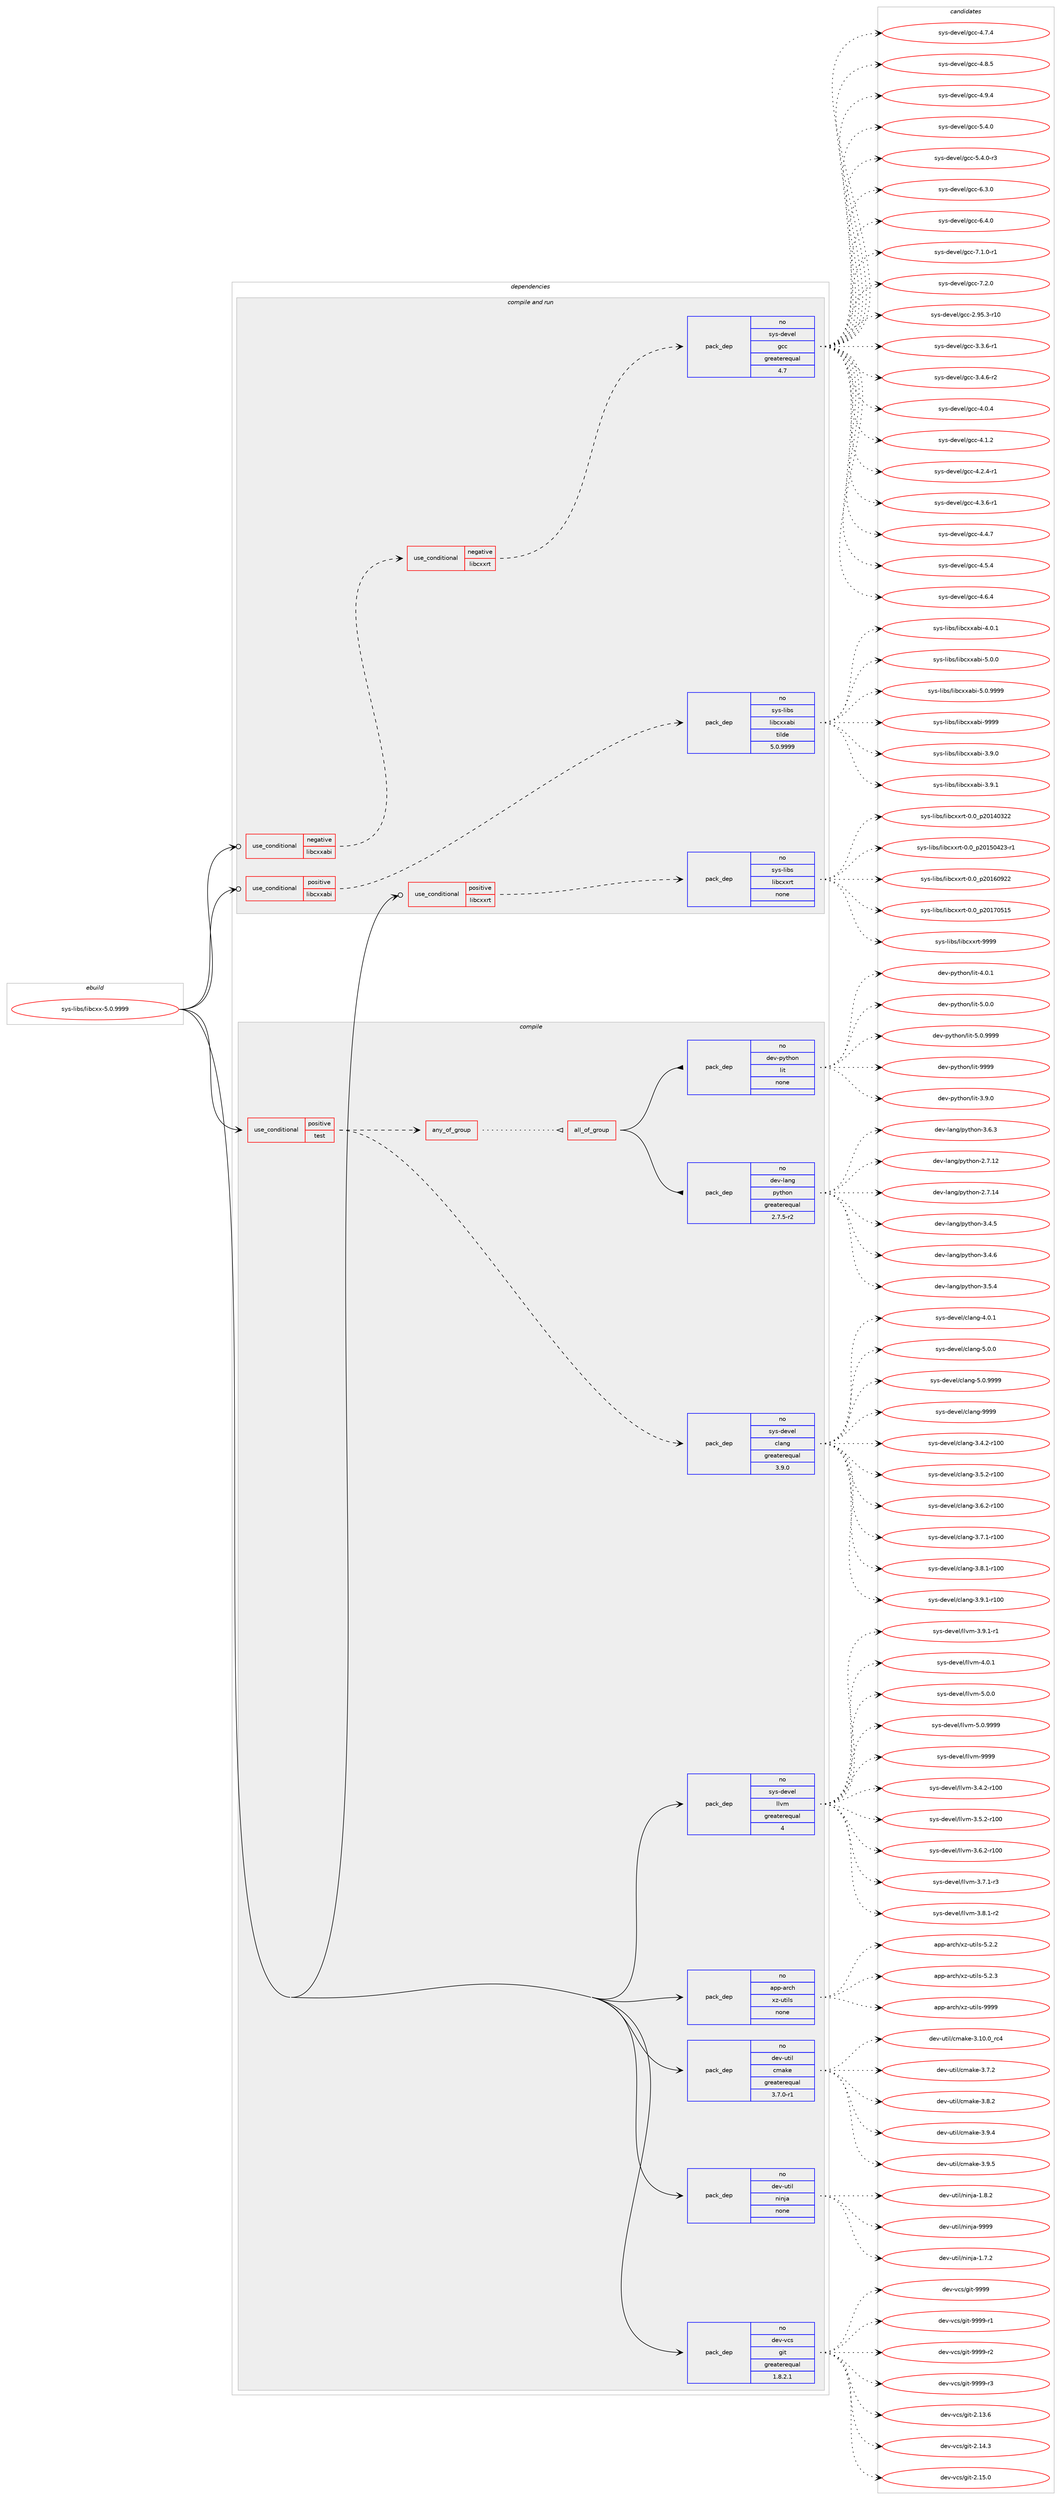 digraph prolog {

# *************
# Graph options
# *************

newrank=true;
concentrate=true;
compound=true;
graph [rankdir=LR,fontname=Helvetica,fontsize=10,ranksep=1.5];#, ranksep=2.5, nodesep=0.2];
edge  [arrowhead=vee];
node  [fontname=Helvetica,fontsize=10];

# **********
# The ebuild
# **********

subgraph cluster_leftcol {
color=gray;
rank=same;
label=<<i>ebuild</i>>;
id [label="sys-libs/libcxx-5.0.9999", color=red, width=4, href="../sys-libs/libcxx-5.0.9999.svg"];
}

# ****************
# The dependencies
# ****************

subgraph cluster_midcol {
color=gray;
label=<<i>dependencies</i>>;
subgraph cluster_compile {
fillcolor="#eeeeee";
style=filled;
label=<<i>compile</i>>;
subgraph cond118288 {
dependency494807 [label=<<TABLE BORDER="0" CELLBORDER="1" CELLSPACING="0" CELLPADDING="4"><TR><TD ROWSPAN="3" CELLPADDING="10">use_conditional</TD></TR><TR><TD>positive</TD></TR><TR><TD>test</TD></TR></TABLE>>, shape=none, color=red];
subgraph pack367783 {
dependency494808 [label=<<TABLE BORDER="0" CELLBORDER="1" CELLSPACING="0" CELLPADDING="4" WIDTH="220"><TR><TD ROWSPAN="6" CELLPADDING="30">pack_dep</TD></TR><TR><TD WIDTH="110">no</TD></TR><TR><TD>sys-devel</TD></TR><TR><TD>clang</TD></TR><TR><TD>greaterequal</TD></TR><TR><TD>3.9.0</TD></TR></TABLE>>, shape=none, color=blue];
}
dependency494807:e -> dependency494808:w [weight=20,style="dashed",arrowhead="vee"];
subgraph any8423 {
dependency494809 [label=<<TABLE BORDER="0" CELLBORDER="1" CELLSPACING="0" CELLPADDING="4"><TR><TD CELLPADDING="10">any_of_group</TD></TR></TABLE>>, shape=none, color=red];subgraph all316 {
dependency494810 [label=<<TABLE BORDER="0" CELLBORDER="1" CELLSPACING="0" CELLPADDING="4"><TR><TD CELLPADDING="10">all_of_group</TD></TR></TABLE>>, shape=none, color=red];subgraph pack367784 {
dependency494811 [label=<<TABLE BORDER="0" CELLBORDER="1" CELLSPACING="0" CELLPADDING="4" WIDTH="220"><TR><TD ROWSPAN="6" CELLPADDING="30">pack_dep</TD></TR><TR><TD WIDTH="110">no</TD></TR><TR><TD>dev-lang</TD></TR><TR><TD>python</TD></TR><TR><TD>greaterequal</TD></TR><TR><TD>2.7.5-r2</TD></TR></TABLE>>, shape=none, color=blue];
}
dependency494810:e -> dependency494811:w [weight=20,style="solid",arrowhead="inv"];
subgraph pack367785 {
dependency494812 [label=<<TABLE BORDER="0" CELLBORDER="1" CELLSPACING="0" CELLPADDING="4" WIDTH="220"><TR><TD ROWSPAN="6" CELLPADDING="30">pack_dep</TD></TR><TR><TD WIDTH="110">no</TD></TR><TR><TD>dev-python</TD></TR><TR><TD>lit</TD></TR><TR><TD>none</TD></TR><TR><TD></TD></TR></TABLE>>, shape=none, color=blue];
}
dependency494810:e -> dependency494812:w [weight=20,style="solid",arrowhead="inv"];
}
dependency494809:e -> dependency494810:w [weight=20,style="dotted",arrowhead="oinv"];
}
dependency494807:e -> dependency494809:w [weight=20,style="dashed",arrowhead="vee"];
}
id:e -> dependency494807:w [weight=20,style="solid",arrowhead="vee"];
subgraph pack367786 {
dependency494813 [label=<<TABLE BORDER="0" CELLBORDER="1" CELLSPACING="0" CELLPADDING="4" WIDTH="220"><TR><TD ROWSPAN="6" CELLPADDING="30">pack_dep</TD></TR><TR><TD WIDTH="110">no</TD></TR><TR><TD>app-arch</TD></TR><TR><TD>xz-utils</TD></TR><TR><TD>none</TD></TR><TR><TD></TD></TR></TABLE>>, shape=none, color=blue];
}
id:e -> dependency494813:w [weight=20,style="solid",arrowhead="vee"];
subgraph pack367787 {
dependency494814 [label=<<TABLE BORDER="0" CELLBORDER="1" CELLSPACING="0" CELLPADDING="4" WIDTH="220"><TR><TD ROWSPAN="6" CELLPADDING="30">pack_dep</TD></TR><TR><TD WIDTH="110">no</TD></TR><TR><TD>dev-util</TD></TR><TR><TD>cmake</TD></TR><TR><TD>greaterequal</TD></TR><TR><TD>3.7.0-r1</TD></TR></TABLE>>, shape=none, color=blue];
}
id:e -> dependency494814:w [weight=20,style="solid",arrowhead="vee"];
subgraph pack367788 {
dependency494815 [label=<<TABLE BORDER="0" CELLBORDER="1" CELLSPACING="0" CELLPADDING="4" WIDTH="220"><TR><TD ROWSPAN="6" CELLPADDING="30">pack_dep</TD></TR><TR><TD WIDTH="110">no</TD></TR><TR><TD>dev-util</TD></TR><TR><TD>ninja</TD></TR><TR><TD>none</TD></TR><TR><TD></TD></TR></TABLE>>, shape=none, color=blue];
}
id:e -> dependency494815:w [weight=20,style="solid",arrowhead="vee"];
subgraph pack367789 {
dependency494816 [label=<<TABLE BORDER="0" CELLBORDER="1" CELLSPACING="0" CELLPADDING="4" WIDTH="220"><TR><TD ROWSPAN="6" CELLPADDING="30">pack_dep</TD></TR><TR><TD WIDTH="110">no</TD></TR><TR><TD>dev-vcs</TD></TR><TR><TD>git</TD></TR><TR><TD>greaterequal</TD></TR><TR><TD>1.8.2.1</TD></TR></TABLE>>, shape=none, color=blue];
}
id:e -> dependency494816:w [weight=20,style="solid",arrowhead="vee"];
subgraph pack367790 {
dependency494817 [label=<<TABLE BORDER="0" CELLBORDER="1" CELLSPACING="0" CELLPADDING="4" WIDTH="220"><TR><TD ROWSPAN="6" CELLPADDING="30">pack_dep</TD></TR><TR><TD WIDTH="110">no</TD></TR><TR><TD>sys-devel</TD></TR><TR><TD>llvm</TD></TR><TR><TD>greaterequal</TD></TR><TR><TD>4</TD></TR></TABLE>>, shape=none, color=blue];
}
id:e -> dependency494817:w [weight=20,style="solid",arrowhead="vee"];
}
subgraph cluster_compileandrun {
fillcolor="#eeeeee";
style=filled;
label=<<i>compile and run</i>>;
subgraph cond118289 {
dependency494818 [label=<<TABLE BORDER="0" CELLBORDER="1" CELLSPACING="0" CELLPADDING="4"><TR><TD ROWSPAN="3" CELLPADDING="10">use_conditional</TD></TR><TR><TD>negative</TD></TR><TR><TD>libcxxabi</TD></TR></TABLE>>, shape=none, color=red];
subgraph cond118290 {
dependency494819 [label=<<TABLE BORDER="0" CELLBORDER="1" CELLSPACING="0" CELLPADDING="4"><TR><TD ROWSPAN="3" CELLPADDING="10">use_conditional</TD></TR><TR><TD>negative</TD></TR><TR><TD>libcxxrt</TD></TR></TABLE>>, shape=none, color=red];
subgraph pack367791 {
dependency494820 [label=<<TABLE BORDER="0" CELLBORDER="1" CELLSPACING="0" CELLPADDING="4" WIDTH="220"><TR><TD ROWSPAN="6" CELLPADDING="30">pack_dep</TD></TR><TR><TD WIDTH="110">no</TD></TR><TR><TD>sys-devel</TD></TR><TR><TD>gcc</TD></TR><TR><TD>greaterequal</TD></TR><TR><TD>4.7</TD></TR></TABLE>>, shape=none, color=blue];
}
dependency494819:e -> dependency494820:w [weight=20,style="dashed",arrowhead="vee"];
}
dependency494818:e -> dependency494819:w [weight=20,style="dashed",arrowhead="vee"];
}
id:e -> dependency494818:w [weight=20,style="solid",arrowhead="odotvee"];
subgraph cond118291 {
dependency494821 [label=<<TABLE BORDER="0" CELLBORDER="1" CELLSPACING="0" CELLPADDING="4"><TR><TD ROWSPAN="3" CELLPADDING="10">use_conditional</TD></TR><TR><TD>positive</TD></TR><TR><TD>libcxxabi</TD></TR></TABLE>>, shape=none, color=red];
subgraph pack367792 {
dependency494822 [label=<<TABLE BORDER="0" CELLBORDER="1" CELLSPACING="0" CELLPADDING="4" WIDTH="220"><TR><TD ROWSPAN="6" CELLPADDING="30">pack_dep</TD></TR><TR><TD WIDTH="110">no</TD></TR><TR><TD>sys-libs</TD></TR><TR><TD>libcxxabi</TD></TR><TR><TD>tilde</TD></TR><TR><TD>5.0.9999</TD></TR></TABLE>>, shape=none, color=blue];
}
dependency494821:e -> dependency494822:w [weight=20,style="dashed",arrowhead="vee"];
}
id:e -> dependency494821:w [weight=20,style="solid",arrowhead="odotvee"];
subgraph cond118292 {
dependency494823 [label=<<TABLE BORDER="0" CELLBORDER="1" CELLSPACING="0" CELLPADDING="4"><TR><TD ROWSPAN="3" CELLPADDING="10">use_conditional</TD></TR><TR><TD>positive</TD></TR><TR><TD>libcxxrt</TD></TR></TABLE>>, shape=none, color=red];
subgraph pack367793 {
dependency494824 [label=<<TABLE BORDER="0" CELLBORDER="1" CELLSPACING="0" CELLPADDING="4" WIDTH="220"><TR><TD ROWSPAN="6" CELLPADDING="30">pack_dep</TD></TR><TR><TD WIDTH="110">no</TD></TR><TR><TD>sys-libs</TD></TR><TR><TD>libcxxrt</TD></TR><TR><TD>none</TD></TR><TR><TD></TD></TR></TABLE>>, shape=none, color=blue];
}
dependency494823:e -> dependency494824:w [weight=20,style="dashed",arrowhead="vee"];
}
id:e -> dependency494823:w [weight=20,style="solid",arrowhead="odotvee"];
}
subgraph cluster_run {
fillcolor="#eeeeee";
style=filled;
label=<<i>run</i>>;
}
}

# **************
# The candidates
# **************

subgraph cluster_choices {
rank=same;
color=gray;
label=<<i>candidates</i>>;

subgraph choice367783 {
color=black;
nodesep=1;
choice1151211154510010111810110847991089711010345514652465045114494848 [label="sys-devel/clang-3.4.2-r100", color=red, width=4,href="../sys-devel/clang-3.4.2-r100.svg"];
choice1151211154510010111810110847991089711010345514653465045114494848 [label="sys-devel/clang-3.5.2-r100", color=red, width=4,href="../sys-devel/clang-3.5.2-r100.svg"];
choice1151211154510010111810110847991089711010345514654465045114494848 [label="sys-devel/clang-3.6.2-r100", color=red, width=4,href="../sys-devel/clang-3.6.2-r100.svg"];
choice1151211154510010111810110847991089711010345514655464945114494848 [label="sys-devel/clang-3.7.1-r100", color=red, width=4,href="../sys-devel/clang-3.7.1-r100.svg"];
choice1151211154510010111810110847991089711010345514656464945114494848 [label="sys-devel/clang-3.8.1-r100", color=red, width=4,href="../sys-devel/clang-3.8.1-r100.svg"];
choice1151211154510010111810110847991089711010345514657464945114494848 [label="sys-devel/clang-3.9.1-r100", color=red, width=4,href="../sys-devel/clang-3.9.1-r100.svg"];
choice11512111545100101118101108479910897110103455246484649 [label="sys-devel/clang-4.0.1", color=red, width=4,href="../sys-devel/clang-4.0.1.svg"];
choice11512111545100101118101108479910897110103455346484648 [label="sys-devel/clang-5.0.0", color=red, width=4,href="../sys-devel/clang-5.0.0.svg"];
choice11512111545100101118101108479910897110103455346484657575757 [label="sys-devel/clang-5.0.9999", color=red, width=4,href="../sys-devel/clang-5.0.9999.svg"];
choice115121115451001011181011084799108971101034557575757 [label="sys-devel/clang-9999", color=red, width=4,href="../sys-devel/clang-9999.svg"];
dependency494808:e -> choice1151211154510010111810110847991089711010345514652465045114494848:w [style=dotted,weight="100"];
dependency494808:e -> choice1151211154510010111810110847991089711010345514653465045114494848:w [style=dotted,weight="100"];
dependency494808:e -> choice1151211154510010111810110847991089711010345514654465045114494848:w [style=dotted,weight="100"];
dependency494808:e -> choice1151211154510010111810110847991089711010345514655464945114494848:w [style=dotted,weight="100"];
dependency494808:e -> choice1151211154510010111810110847991089711010345514656464945114494848:w [style=dotted,weight="100"];
dependency494808:e -> choice1151211154510010111810110847991089711010345514657464945114494848:w [style=dotted,weight="100"];
dependency494808:e -> choice11512111545100101118101108479910897110103455246484649:w [style=dotted,weight="100"];
dependency494808:e -> choice11512111545100101118101108479910897110103455346484648:w [style=dotted,weight="100"];
dependency494808:e -> choice11512111545100101118101108479910897110103455346484657575757:w [style=dotted,weight="100"];
dependency494808:e -> choice115121115451001011181011084799108971101034557575757:w [style=dotted,weight="100"];
}
subgraph choice367784 {
color=black;
nodesep=1;
choice10010111845108971101034711212111610411111045504655464950 [label="dev-lang/python-2.7.12", color=red, width=4,href="../dev-lang/python-2.7.12.svg"];
choice10010111845108971101034711212111610411111045504655464952 [label="dev-lang/python-2.7.14", color=red, width=4,href="../dev-lang/python-2.7.14.svg"];
choice100101118451089711010347112121116104111110455146524653 [label="dev-lang/python-3.4.5", color=red, width=4,href="../dev-lang/python-3.4.5.svg"];
choice100101118451089711010347112121116104111110455146524654 [label="dev-lang/python-3.4.6", color=red, width=4,href="../dev-lang/python-3.4.6.svg"];
choice100101118451089711010347112121116104111110455146534652 [label="dev-lang/python-3.5.4", color=red, width=4,href="../dev-lang/python-3.5.4.svg"];
choice100101118451089711010347112121116104111110455146544651 [label="dev-lang/python-3.6.3", color=red, width=4,href="../dev-lang/python-3.6.3.svg"];
dependency494811:e -> choice10010111845108971101034711212111610411111045504655464950:w [style=dotted,weight="100"];
dependency494811:e -> choice10010111845108971101034711212111610411111045504655464952:w [style=dotted,weight="100"];
dependency494811:e -> choice100101118451089711010347112121116104111110455146524653:w [style=dotted,weight="100"];
dependency494811:e -> choice100101118451089711010347112121116104111110455146524654:w [style=dotted,weight="100"];
dependency494811:e -> choice100101118451089711010347112121116104111110455146534652:w [style=dotted,weight="100"];
dependency494811:e -> choice100101118451089711010347112121116104111110455146544651:w [style=dotted,weight="100"];
}
subgraph choice367785 {
color=black;
nodesep=1;
choice1001011184511212111610411111047108105116455146574648 [label="dev-python/lit-3.9.0", color=red, width=4,href="../dev-python/lit-3.9.0.svg"];
choice1001011184511212111610411111047108105116455246484649 [label="dev-python/lit-4.0.1", color=red, width=4,href="../dev-python/lit-4.0.1.svg"];
choice1001011184511212111610411111047108105116455346484648 [label="dev-python/lit-5.0.0", color=red, width=4,href="../dev-python/lit-5.0.0.svg"];
choice1001011184511212111610411111047108105116455346484657575757 [label="dev-python/lit-5.0.9999", color=red, width=4,href="../dev-python/lit-5.0.9999.svg"];
choice10010111845112121116104111110471081051164557575757 [label="dev-python/lit-9999", color=red, width=4,href="../dev-python/lit-9999.svg"];
dependency494812:e -> choice1001011184511212111610411111047108105116455146574648:w [style=dotted,weight="100"];
dependency494812:e -> choice1001011184511212111610411111047108105116455246484649:w [style=dotted,weight="100"];
dependency494812:e -> choice1001011184511212111610411111047108105116455346484648:w [style=dotted,weight="100"];
dependency494812:e -> choice1001011184511212111610411111047108105116455346484657575757:w [style=dotted,weight="100"];
dependency494812:e -> choice10010111845112121116104111110471081051164557575757:w [style=dotted,weight="100"];
}
subgraph choice367786 {
color=black;
nodesep=1;
choice971121124597114991044712012245117116105108115455346504650 [label="app-arch/xz-utils-5.2.2", color=red, width=4,href="../app-arch/xz-utils-5.2.2.svg"];
choice971121124597114991044712012245117116105108115455346504651 [label="app-arch/xz-utils-5.2.3", color=red, width=4,href="../app-arch/xz-utils-5.2.3.svg"];
choice9711211245971149910447120122451171161051081154557575757 [label="app-arch/xz-utils-9999", color=red, width=4,href="../app-arch/xz-utils-9999.svg"];
dependency494813:e -> choice971121124597114991044712012245117116105108115455346504650:w [style=dotted,weight="100"];
dependency494813:e -> choice971121124597114991044712012245117116105108115455346504651:w [style=dotted,weight="100"];
dependency494813:e -> choice9711211245971149910447120122451171161051081154557575757:w [style=dotted,weight="100"];
}
subgraph choice367787 {
color=black;
nodesep=1;
choice1001011184511711610510847991099710710145514649484648951149952 [label="dev-util/cmake-3.10.0_rc4", color=red, width=4,href="../dev-util/cmake-3.10.0_rc4.svg"];
choice10010111845117116105108479910997107101455146554650 [label="dev-util/cmake-3.7.2", color=red, width=4,href="../dev-util/cmake-3.7.2.svg"];
choice10010111845117116105108479910997107101455146564650 [label="dev-util/cmake-3.8.2", color=red, width=4,href="../dev-util/cmake-3.8.2.svg"];
choice10010111845117116105108479910997107101455146574652 [label="dev-util/cmake-3.9.4", color=red, width=4,href="../dev-util/cmake-3.9.4.svg"];
choice10010111845117116105108479910997107101455146574653 [label="dev-util/cmake-3.9.5", color=red, width=4,href="../dev-util/cmake-3.9.5.svg"];
dependency494814:e -> choice1001011184511711610510847991099710710145514649484648951149952:w [style=dotted,weight="100"];
dependency494814:e -> choice10010111845117116105108479910997107101455146554650:w [style=dotted,weight="100"];
dependency494814:e -> choice10010111845117116105108479910997107101455146564650:w [style=dotted,weight="100"];
dependency494814:e -> choice10010111845117116105108479910997107101455146574652:w [style=dotted,weight="100"];
dependency494814:e -> choice10010111845117116105108479910997107101455146574653:w [style=dotted,weight="100"];
}
subgraph choice367788 {
color=black;
nodesep=1;
choice100101118451171161051084711010511010697454946554650 [label="dev-util/ninja-1.7.2", color=red, width=4,href="../dev-util/ninja-1.7.2.svg"];
choice100101118451171161051084711010511010697454946564650 [label="dev-util/ninja-1.8.2", color=red, width=4,href="../dev-util/ninja-1.8.2.svg"];
choice1001011184511711610510847110105110106974557575757 [label="dev-util/ninja-9999", color=red, width=4,href="../dev-util/ninja-9999.svg"];
dependency494815:e -> choice100101118451171161051084711010511010697454946554650:w [style=dotted,weight="100"];
dependency494815:e -> choice100101118451171161051084711010511010697454946564650:w [style=dotted,weight="100"];
dependency494815:e -> choice1001011184511711610510847110105110106974557575757:w [style=dotted,weight="100"];
}
subgraph choice367789 {
color=black;
nodesep=1;
choice10010111845118991154710310511645504649514654 [label="dev-vcs/git-2.13.6", color=red, width=4,href="../dev-vcs/git-2.13.6.svg"];
choice10010111845118991154710310511645504649524651 [label="dev-vcs/git-2.14.3", color=red, width=4,href="../dev-vcs/git-2.14.3.svg"];
choice10010111845118991154710310511645504649534648 [label="dev-vcs/git-2.15.0", color=red, width=4,href="../dev-vcs/git-2.15.0.svg"];
choice1001011184511899115471031051164557575757 [label="dev-vcs/git-9999", color=red, width=4,href="../dev-vcs/git-9999.svg"];
choice10010111845118991154710310511645575757574511449 [label="dev-vcs/git-9999-r1", color=red, width=4,href="../dev-vcs/git-9999-r1.svg"];
choice10010111845118991154710310511645575757574511450 [label="dev-vcs/git-9999-r2", color=red, width=4,href="../dev-vcs/git-9999-r2.svg"];
choice10010111845118991154710310511645575757574511451 [label="dev-vcs/git-9999-r3", color=red, width=4,href="../dev-vcs/git-9999-r3.svg"];
dependency494816:e -> choice10010111845118991154710310511645504649514654:w [style=dotted,weight="100"];
dependency494816:e -> choice10010111845118991154710310511645504649524651:w [style=dotted,weight="100"];
dependency494816:e -> choice10010111845118991154710310511645504649534648:w [style=dotted,weight="100"];
dependency494816:e -> choice1001011184511899115471031051164557575757:w [style=dotted,weight="100"];
dependency494816:e -> choice10010111845118991154710310511645575757574511449:w [style=dotted,weight="100"];
dependency494816:e -> choice10010111845118991154710310511645575757574511450:w [style=dotted,weight="100"];
dependency494816:e -> choice10010111845118991154710310511645575757574511451:w [style=dotted,weight="100"];
}
subgraph choice367790 {
color=black;
nodesep=1;
choice115121115451001011181011084710810811810945514652465045114494848 [label="sys-devel/llvm-3.4.2-r100", color=red, width=4,href="../sys-devel/llvm-3.4.2-r100.svg"];
choice115121115451001011181011084710810811810945514653465045114494848 [label="sys-devel/llvm-3.5.2-r100", color=red, width=4,href="../sys-devel/llvm-3.5.2-r100.svg"];
choice115121115451001011181011084710810811810945514654465045114494848 [label="sys-devel/llvm-3.6.2-r100", color=red, width=4,href="../sys-devel/llvm-3.6.2-r100.svg"];
choice11512111545100101118101108471081081181094551465546494511451 [label="sys-devel/llvm-3.7.1-r3", color=red, width=4,href="../sys-devel/llvm-3.7.1-r3.svg"];
choice11512111545100101118101108471081081181094551465646494511450 [label="sys-devel/llvm-3.8.1-r2", color=red, width=4,href="../sys-devel/llvm-3.8.1-r2.svg"];
choice11512111545100101118101108471081081181094551465746494511449 [label="sys-devel/llvm-3.9.1-r1", color=red, width=4,href="../sys-devel/llvm-3.9.1-r1.svg"];
choice1151211154510010111810110847108108118109455246484649 [label="sys-devel/llvm-4.0.1", color=red, width=4,href="../sys-devel/llvm-4.0.1.svg"];
choice1151211154510010111810110847108108118109455346484648 [label="sys-devel/llvm-5.0.0", color=red, width=4,href="../sys-devel/llvm-5.0.0.svg"];
choice1151211154510010111810110847108108118109455346484657575757 [label="sys-devel/llvm-5.0.9999", color=red, width=4,href="../sys-devel/llvm-5.0.9999.svg"];
choice11512111545100101118101108471081081181094557575757 [label="sys-devel/llvm-9999", color=red, width=4,href="../sys-devel/llvm-9999.svg"];
dependency494817:e -> choice115121115451001011181011084710810811810945514652465045114494848:w [style=dotted,weight="100"];
dependency494817:e -> choice115121115451001011181011084710810811810945514653465045114494848:w [style=dotted,weight="100"];
dependency494817:e -> choice115121115451001011181011084710810811810945514654465045114494848:w [style=dotted,weight="100"];
dependency494817:e -> choice11512111545100101118101108471081081181094551465546494511451:w [style=dotted,weight="100"];
dependency494817:e -> choice11512111545100101118101108471081081181094551465646494511450:w [style=dotted,weight="100"];
dependency494817:e -> choice11512111545100101118101108471081081181094551465746494511449:w [style=dotted,weight="100"];
dependency494817:e -> choice1151211154510010111810110847108108118109455246484649:w [style=dotted,weight="100"];
dependency494817:e -> choice1151211154510010111810110847108108118109455346484648:w [style=dotted,weight="100"];
dependency494817:e -> choice1151211154510010111810110847108108118109455346484657575757:w [style=dotted,weight="100"];
dependency494817:e -> choice11512111545100101118101108471081081181094557575757:w [style=dotted,weight="100"];
}
subgraph choice367791 {
color=black;
nodesep=1;
choice1151211154510010111810110847103999945504657534651451144948 [label="sys-devel/gcc-2.95.3-r10", color=red, width=4,href="../sys-devel/gcc-2.95.3-r10.svg"];
choice115121115451001011181011084710399994551465146544511449 [label="sys-devel/gcc-3.3.6-r1", color=red, width=4,href="../sys-devel/gcc-3.3.6-r1.svg"];
choice115121115451001011181011084710399994551465246544511450 [label="sys-devel/gcc-3.4.6-r2", color=red, width=4,href="../sys-devel/gcc-3.4.6-r2.svg"];
choice11512111545100101118101108471039999455246484652 [label="sys-devel/gcc-4.0.4", color=red, width=4,href="../sys-devel/gcc-4.0.4.svg"];
choice11512111545100101118101108471039999455246494650 [label="sys-devel/gcc-4.1.2", color=red, width=4,href="../sys-devel/gcc-4.1.2.svg"];
choice115121115451001011181011084710399994552465046524511449 [label="sys-devel/gcc-4.2.4-r1", color=red, width=4,href="../sys-devel/gcc-4.2.4-r1.svg"];
choice115121115451001011181011084710399994552465146544511449 [label="sys-devel/gcc-4.3.6-r1", color=red, width=4,href="../sys-devel/gcc-4.3.6-r1.svg"];
choice11512111545100101118101108471039999455246524655 [label="sys-devel/gcc-4.4.7", color=red, width=4,href="../sys-devel/gcc-4.4.7.svg"];
choice11512111545100101118101108471039999455246534652 [label="sys-devel/gcc-4.5.4", color=red, width=4,href="../sys-devel/gcc-4.5.4.svg"];
choice11512111545100101118101108471039999455246544652 [label="sys-devel/gcc-4.6.4", color=red, width=4,href="../sys-devel/gcc-4.6.4.svg"];
choice11512111545100101118101108471039999455246554652 [label="sys-devel/gcc-4.7.4", color=red, width=4,href="../sys-devel/gcc-4.7.4.svg"];
choice11512111545100101118101108471039999455246564653 [label="sys-devel/gcc-4.8.5", color=red, width=4,href="../sys-devel/gcc-4.8.5.svg"];
choice11512111545100101118101108471039999455246574652 [label="sys-devel/gcc-4.9.4", color=red, width=4,href="../sys-devel/gcc-4.9.4.svg"];
choice11512111545100101118101108471039999455346524648 [label="sys-devel/gcc-5.4.0", color=red, width=4,href="../sys-devel/gcc-5.4.0.svg"];
choice115121115451001011181011084710399994553465246484511451 [label="sys-devel/gcc-5.4.0-r3", color=red, width=4,href="../sys-devel/gcc-5.4.0-r3.svg"];
choice11512111545100101118101108471039999455446514648 [label="sys-devel/gcc-6.3.0", color=red, width=4,href="../sys-devel/gcc-6.3.0.svg"];
choice11512111545100101118101108471039999455446524648 [label="sys-devel/gcc-6.4.0", color=red, width=4,href="../sys-devel/gcc-6.4.0.svg"];
choice115121115451001011181011084710399994555464946484511449 [label="sys-devel/gcc-7.1.0-r1", color=red, width=4,href="../sys-devel/gcc-7.1.0-r1.svg"];
choice11512111545100101118101108471039999455546504648 [label="sys-devel/gcc-7.2.0", color=red, width=4,href="../sys-devel/gcc-7.2.0.svg"];
dependency494820:e -> choice1151211154510010111810110847103999945504657534651451144948:w [style=dotted,weight="100"];
dependency494820:e -> choice115121115451001011181011084710399994551465146544511449:w [style=dotted,weight="100"];
dependency494820:e -> choice115121115451001011181011084710399994551465246544511450:w [style=dotted,weight="100"];
dependency494820:e -> choice11512111545100101118101108471039999455246484652:w [style=dotted,weight="100"];
dependency494820:e -> choice11512111545100101118101108471039999455246494650:w [style=dotted,weight="100"];
dependency494820:e -> choice115121115451001011181011084710399994552465046524511449:w [style=dotted,weight="100"];
dependency494820:e -> choice115121115451001011181011084710399994552465146544511449:w [style=dotted,weight="100"];
dependency494820:e -> choice11512111545100101118101108471039999455246524655:w [style=dotted,weight="100"];
dependency494820:e -> choice11512111545100101118101108471039999455246534652:w [style=dotted,weight="100"];
dependency494820:e -> choice11512111545100101118101108471039999455246544652:w [style=dotted,weight="100"];
dependency494820:e -> choice11512111545100101118101108471039999455246554652:w [style=dotted,weight="100"];
dependency494820:e -> choice11512111545100101118101108471039999455246564653:w [style=dotted,weight="100"];
dependency494820:e -> choice11512111545100101118101108471039999455246574652:w [style=dotted,weight="100"];
dependency494820:e -> choice11512111545100101118101108471039999455346524648:w [style=dotted,weight="100"];
dependency494820:e -> choice115121115451001011181011084710399994553465246484511451:w [style=dotted,weight="100"];
dependency494820:e -> choice11512111545100101118101108471039999455446514648:w [style=dotted,weight="100"];
dependency494820:e -> choice11512111545100101118101108471039999455446524648:w [style=dotted,weight="100"];
dependency494820:e -> choice115121115451001011181011084710399994555464946484511449:w [style=dotted,weight="100"];
dependency494820:e -> choice11512111545100101118101108471039999455546504648:w [style=dotted,weight="100"];
}
subgraph choice367792 {
color=black;
nodesep=1;
choice11512111545108105981154710810598991201209798105455146574648 [label="sys-libs/libcxxabi-3.9.0", color=red, width=4,href="../sys-libs/libcxxabi-3.9.0.svg"];
choice11512111545108105981154710810598991201209798105455146574649 [label="sys-libs/libcxxabi-3.9.1", color=red, width=4,href="../sys-libs/libcxxabi-3.9.1.svg"];
choice11512111545108105981154710810598991201209798105455246484649 [label="sys-libs/libcxxabi-4.0.1", color=red, width=4,href="../sys-libs/libcxxabi-4.0.1.svg"];
choice11512111545108105981154710810598991201209798105455346484648 [label="sys-libs/libcxxabi-5.0.0", color=red, width=4,href="../sys-libs/libcxxabi-5.0.0.svg"];
choice11512111545108105981154710810598991201209798105455346484657575757 [label="sys-libs/libcxxabi-5.0.9999", color=red, width=4,href="../sys-libs/libcxxabi-5.0.9999.svg"];
choice115121115451081059811547108105989912012097981054557575757 [label="sys-libs/libcxxabi-9999", color=red, width=4,href="../sys-libs/libcxxabi-9999.svg"];
dependency494822:e -> choice11512111545108105981154710810598991201209798105455146574648:w [style=dotted,weight="100"];
dependency494822:e -> choice11512111545108105981154710810598991201209798105455146574649:w [style=dotted,weight="100"];
dependency494822:e -> choice11512111545108105981154710810598991201209798105455246484649:w [style=dotted,weight="100"];
dependency494822:e -> choice11512111545108105981154710810598991201209798105455346484648:w [style=dotted,weight="100"];
dependency494822:e -> choice11512111545108105981154710810598991201209798105455346484657575757:w [style=dotted,weight="100"];
dependency494822:e -> choice115121115451081059811547108105989912012097981054557575757:w [style=dotted,weight="100"];
}
subgraph choice367793 {
color=black;
nodesep=1;
choice115121115451081059811547108105989912012011411645484648951125048495248515050 [label="sys-libs/libcxxrt-0.0_p20140322", color=red, width=4,href="../sys-libs/libcxxrt-0.0_p20140322.svg"];
choice1151211154510810598115471081059899120120114116454846489511250484953485250514511449 [label="sys-libs/libcxxrt-0.0_p20150423-r1", color=red, width=4,href="../sys-libs/libcxxrt-0.0_p20150423-r1.svg"];
choice115121115451081059811547108105989912012011411645484648951125048495448575050 [label="sys-libs/libcxxrt-0.0_p20160922", color=red, width=4,href="../sys-libs/libcxxrt-0.0_p20160922.svg"];
choice115121115451081059811547108105989912012011411645484648951125048495548534953 [label="sys-libs/libcxxrt-0.0_p20170515", color=red, width=4,href="../sys-libs/libcxxrt-0.0_p20170515.svg"];
choice11512111545108105981154710810598991201201141164557575757 [label="sys-libs/libcxxrt-9999", color=red, width=4,href="../sys-libs/libcxxrt-9999.svg"];
dependency494824:e -> choice115121115451081059811547108105989912012011411645484648951125048495248515050:w [style=dotted,weight="100"];
dependency494824:e -> choice1151211154510810598115471081059899120120114116454846489511250484953485250514511449:w [style=dotted,weight="100"];
dependency494824:e -> choice115121115451081059811547108105989912012011411645484648951125048495448575050:w [style=dotted,weight="100"];
dependency494824:e -> choice115121115451081059811547108105989912012011411645484648951125048495548534953:w [style=dotted,weight="100"];
dependency494824:e -> choice11512111545108105981154710810598991201201141164557575757:w [style=dotted,weight="100"];
}
}

}
